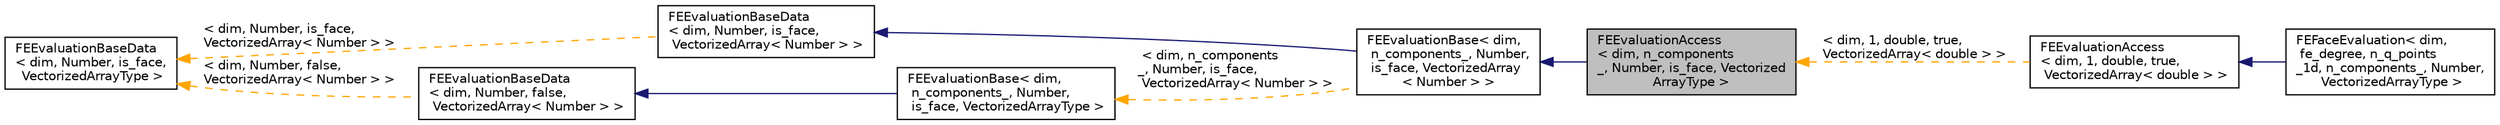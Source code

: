 digraph "FEEvaluationAccess&lt; dim, n_components_, Number, is_face, VectorizedArrayType &gt;"
{
 // LATEX_PDF_SIZE
  edge [fontname="Helvetica",fontsize="10",labelfontname="Helvetica",labelfontsize="10"];
  node [fontname="Helvetica",fontsize="10",shape=record];
  rankdir="LR";
  Node1 [label="FEEvaluationAccess\l\< dim, n_components\l_, Number, is_face, Vectorized\lArrayType \>",height=0.2,width=0.4,color="black", fillcolor="grey75", style="filled", fontcolor="black",tooltip=" "];
  Node2 -> Node1 [dir="back",color="midnightblue",fontsize="10",style="solid",fontname="Helvetica"];
  Node2 [label="FEEvaluationBase\< dim,\l n_components_, Number,\l is_face, VectorizedArray\l\< Number \> \>",height=0.2,width=0.4,color="black", fillcolor="white", style="filled",URL="$classFEEvaluationBase.html",tooltip=" "];
  Node3 -> Node2 [dir="back",color="midnightblue",fontsize="10",style="solid",fontname="Helvetica"];
  Node3 [label="FEEvaluationBaseData\l\< dim, Number, is_face,\l VectorizedArray\< Number \> \>",height=0.2,width=0.4,color="black", fillcolor="white", style="filled",URL="$classFEEvaluationBaseData.html",tooltip=" "];
  Node4 -> Node3 [dir="back",color="orange",fontsize="10",style="dashed",label=" \< dim, Number, is_face,\l VectorizedArray\< Number \> \>" ,fontname="Helvetica"];
  Node4 [label="FEEvaluationBaseData\l\< dim, Number, is_face,\l VectorizedArrayType \>",height=0.2,width=0.4,color="black", fillcolor="white", style="filled",URL="$classFEEvaluationBaseData.html",tooltip=" "];
  Node5 -> Node2 [dir="back",color="orange",fontsize="10",style="dashed",label=" \< dim, n_components\l_, Number, is_face,\l VectorizedArray\< Number \> \>" ,fontname="Helvetica"];
  Node5 [label="FEEvaluationBase\< dim,\l n_components_, Number,\l is_face, VectorizedArrayType \>",height=0.2,width=0.4,color="black", fillcolor="white", style="filled",URL="$classFEEvaluationBase.html",tooltip=" "];
  Node6 -> Node5 [dir="back",color="midnightblue",fontsize="10",style="solid",fontname="Helvetica"];
  Node6 [label="FEEvaluationBaseData\l\< dim, Number, false,\l VectorizedArray\< Number \> \>",height=0.2,width=0.4,color="black", fillcolor="white", style="filled",URL="$classFEEvaluationBaseData.html",tooltip=" "];
  Node4 -> Node6 [dir="back",color="orange",fontsize="10",style="dashed",label=" \< dim, Number, false,\l VectorizedArray\< Number \> \>" ,fontname="Helvetica"];
  Node1 -> Node7 [dir="back",color="orange",fontsize="10",style="dashed",label=" \< dim, 1, double, true,\l VectorizedArray\< double \> \>" ,fontname="Helvetica"];
  Node7 [label="FEEvaluationAccess\l\< dim, 1, double, true,\l VectorizedArray\< double \> \>",height=0.2,width=0.4,color="black", fillcolor="white", style="filled",URL="$classFEEvaluationAccess.html",tooltip=" "];
  Node7 -> Node8 [dir="back",color="midnightblue",fontsize="10",style="solid",fontname="Helvetica"];
  Node8 [label="FEFaceEvaluation\< dim,\l fe_degree, n_q_points\l_1d, n_components_, Number,\l VectorizedArrayType \>",height=0.2,width=0.4,color="black", fillcolor="white", style="filled",URL="$classFEFaceEvaluation.html",tooltip=" "];
}
